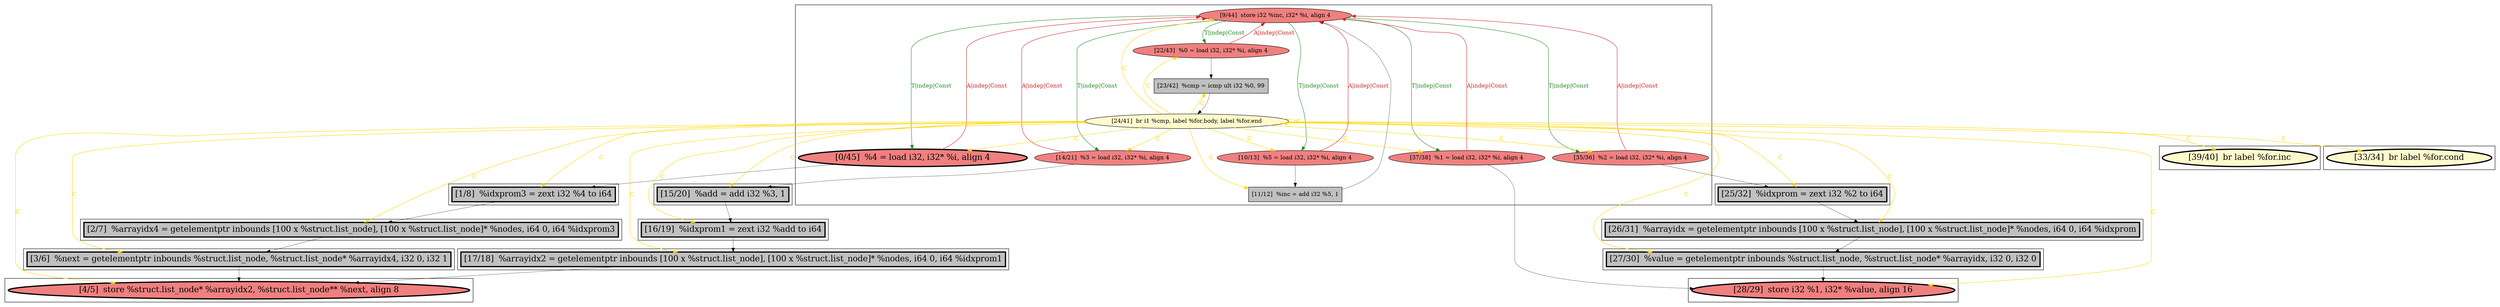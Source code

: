 
digraph G {



node941->node939 [style=solid,color=forestgreen,label="T|indep|Const",penwidth=1.0,fontcolor=forestgreen ]
node939->node941 [style=solid,color=firebrick3,label="A|indep|Const",penwidth=1.0,fontcolor=firebrick3 ]
node940->node941 [style=solid,color=firebrick3,label="A|indep|Const",penwidth=1.0,fontcolor=firebrick3 ]
node941->node937 [style=solid,color=forestgreen,label="T|indep|Const",penwidth=1.0,fontcolor=forestgreen ]
node932->node930 [style=solid,color=black,label="",penwidth=0.5,fontcolor=black ]
node942->node951 [style=solid,color=gold,label="C",penwidth=1.0,fontcolor=gold ]
node942->node944 [style=solid,color=gold,label="C",penwidth=1.0,fontcolor=gold ]
node936->node941 [style=solid,color=black,label="",penwidth=0.5,fontcolor=black ]
node931->node929 [style=solid,color=black,label="",penwidth=0.5,fontcolor=black ]
node949->node931 [style=solid,color=black,label="",penwidth=0.5,fontcolor=black ]
node942->node932 [style=solid,color=gold,label="C",penwidth=1.0,fontcolor=gold ]
node943->node941 [style=solid,color=firebrick3,label="A|indep|Const",penwidth=1.0,fontcolor=firebrick3 ]
node945->node944 [style=solid,color=black,label="",penwidth=0.5,fontcolor=black ]
node942->node930 [style=solid,color=gold,label="C",penwidth=1.0,fontcolor=gold ]
node938->node936 [style=solid,color=black,label="",penwidth=0.5,fontcolor=black ]
node942->node947 [style=solid,color=gold,label="C",penwidth=1.0,fontcolor=gold ]
node942->node942 [style=solid,color=gold,label="C",penwidth=1.0,fontcolor=gold ]
node941->node940 [style=solid,color=forestgreen,label="T|indep|Const",penwidth=1.0,fontcolor=forestgreen ]
node942->node950 [style=solid,color=gold,label="C",penwidth=1.0,fontcolor=gold ]
node942->node945 [style=solid,color=gold,label="C",penwidth=1.0,fontcolor=gold ]
node942->node937 [style=solid,color=gold,label="C",penwidth=1.0,fontcolor=gold ]
node951->node935 [style=solid,color=black,label="",penwidth=0.5,fontcolor=black ]
node944->node942 [style=solid,color=black,label="",penwidth=0.5,fontcolor=black ]
node942->node943 [style=solid,color=gold,label="C",penwidth=1.0,fontcolor=gold ]
node941->node938 [style=solid,color=forestgreen,label="T|indep|Const",penwidth=1.0,fontcolor=forestgreen ]
node938->node941 [style=solid,color=firebrick3,label="A|indep|Const",penwidth=1.0,fontcolor=firebrick3 ]
node942->node929 [style=solid,color=gold,label="C",penwidth=1.0,fontcolor=gold ]
node947->node949 [style=solid,color=black,label="",penwidth=0.5,fontcolor=black ]
node942->node934 [style=solid,color=gold,label="C",penwidth=1.0,fontcolor=gold ]
node939->node933 [style=solid,color=black,label="",penwidth=0.5,fontcolor=black ]
node948->node951 [style=solid,color=black,label="",penwidth=0.5,fontcolor=black ]
node933->node932 [style=solid,color=black,label="",penwidth=0.5,fontcolor=black ]
node941->node945 [style=solid,color=forestgreen,label="T|indep|Const",penwidth=1.0,fontcolor=forestgreen ]
node942->node940 [style=solid,color=gold,label="C",penwidth=1.0,fontcolor=gold ]
node942->node949 [style=solid,color=gold,label="C",penwidth=1.0,fontcolor=gold ]
node942->node938 [style=solid,color=gold,label="C",penwidth=1.0,fontcolor=gold ]
node942->node941 [style=solid,color=gold,label="C",penwidth=1.0,fontcolor=gold ]
node942->node946 [style=solid,color=gold,label="C",penwidth=1.0,fontcolor=gold ]
node937->node941 [style=solid,color=firebrick3,label="A|indep|Const",penwidth=1.0,fontcolor=firebrick3 ]
node942->node933 [style=solid,color=gold,label="C",penwidth=1.0,fontcolor=gold ]
node942->node948 [style=solid,color=gold,label="C",penwidth=1.0,fontcolor=gold ]
node942->node931 [style=solid,color=gold,label="C",penwidth=1.0,fontcolor=gold ]
node930->node929 [style=solid,color=black,label="",penwidth=0.5,fontcolor=black ]
node943->node934 [style=solid,color=black,label="",penwidth=0.5,fontcolor=black ]
node940->node947 [style=solid,color=black,label="",penwidth=0.5,fontcolor=black ]
node945->node941 [style=solid,color=firebrick3,label="A|indep|Const",penwidth=1.0,fontcolor=firebrick3 ]
node937->node948 [style=solid,color=black,label="",penwidth=0.5,fontcolor=black ]
node942->node936 [style=solid,color=gold,label="C",penwidth=1.0,fontcolor=gold ]
node935->node934 [style=solid,color=black,label="",penwidth=0.5,fontcolor=black ]
node942->node935 [style=solid,color=gold,label="C",penwidth=1.0,fontcolor=gold ]
node941->node943 [style=solid,color=forestgreen,label="T|indep|Const",penwidth=1.0,fontcolor=forestgreen ]
node942->node939 [style=solid,color=gold,label="C",penwidth=1.0,fontcolor=gold ]


subgraph cluster13 {


node951 [penwidth=3.0,fontsize=20,fillcolor=grey,label="[26/31]  %arrayidx = getelementptr inbounds [100 x %struct.list_node], [100 x %struct.list_node]* %nodes, i64 0, i64 %idxprom",shape=rectangle,style=filled ]



}

subgraph cluster11 {


node949 [penwidth=3.0,fontsize=20,fillcolor=grey,label="[2/7]  %arrayidx4 = getelementptr inbounds [100 x %struct.list_node], [100 x %struct.list_node]* %nodes, i64 0, i64 %idxprom3",shape=rectangle,style=filled ]



}

subgraph cluster10 {


node948 [penwidth=3.0,fontsize=20,fillcolor=grey,label="[25/32]  %idxprom = zext i32 %2 to i64",shape=rectangle,style=filled ]



}

subgraph cluster9 {


node947 [penwidth=3.0,fontsize=20,fillcolor=grey,label="[1/8]  %idxprom3 = zext i32 %4 to i64",shape=rectangle,style=filled ]



}

subgraph cluster8 {


node946 [penwidth=3.0,fontsize=20,fillcolor=lemonchiffon,label="[33/34]  br label %for.cond",shape=ellipse,style=filled ]



}

subgraph cluster7 {


node944 [fillcolor=grey,label="[23/42]  %cmp = icmp ult i32 %0, 99",shape=rectangle,style=filled ]
node943 [fillcolor=lightcoral,label="[37/38]  %1 = load i32, i32* %i, align 4",shape=ellipse,style=filled ]
node937 [fillcolor=lightcoral,label="[35/36]  %2 = load i32, i32* %i, align 4",shape=ellipse,style=filled ]
node945 [fillcolor=lightcoral,label="[22/43]  %0 = load i32, i32* %i, align 4",shape=ellipse,style=filled ]
node936 [fillcolor=grey,label="[11/12]  %inc = add i32 %5, 1",shape=rectangle,style=filled ]
node938 [fillcolor=lightcoral,label="[10/13]  %5 = load i32, i32* %i, align 4",shape=ellipse,style=filled ]
node939 [fillcolor=lightcoral,label="[14/21]  %3 = load i32, i32* %i, align 4",shape=ellipse,style=filled ]
node940 [penwidth=3.0,fontsize=20,fillcolor=lightcoral,label="[0/45]  %4 = load i32, i32* %i, align 4",shape=ellipse,style=filled ]
node942 [fillcolor=lemonchiffon,label="[24/41]  br i1 %cmp, label %for.body, label %for.end",shape=ellipse,style=filled ]
node941 [fillcolor=lightcoral,label="[9/44]  store i32 %inc, i32* %i, align 4",shape=ellipse,style=filled ]



}

subgraph cluster6 {


node935 [penwidth=3.0,fontsize=20,fillcolor=grey,label="[27/30]  %value = getelementptr inbounds %struct.list_node, %struct.list_node* %arrayidx, i32 0, i32 0",shape=rectangle,style=filled ]



}

subgraph cluster0 {


node929 [penwidth=3.0,fontsize=20,fillcolor=lightcoral,label="[4/5]  store %struct.list_node* %arrayidx2, %struct.list_node** %next, align 8",shape=ellipse,style=filled ]



}

subgraph cluster12 {


node950 [penwidth=3.0,fontsize=20,fillcolor=lemonchiffon,label="[39/40]  br label %for.inc",shape=ellipse,style=filled ]



}

subgraph cluster5 {


node934 [penwidth=3.0,fontsize=20,fillcolor=lightcoral,label="[28/29]  store i32 %1, i32* %value, align 16",shape=ellipse,style=filled ]



}

subgraph cluster1 {


node930 [penwidth=3.0,fontsize=20,fillcolor=grey,label="[17/18]  %arrayidx2 = getelementptr inbounds [100 x %struct.list_node], [100 x %struct.list_node]* %nodes, i64 0, i64 %idxprom1",shape=rectangle,style=filled ]



}

subgraph cluster2 {


node931 [penwidth=3.0,fontsize=20,fillcolor=grey,label="[3/6]  %next = getelementptr inbounds %struct.list_node, %struct.list_node* %arrayidx4, i32 0, i32 1",shape=rectangle,style=filled ]



}

subgraph cluster3 {


node932 [penwidth=3.0,fontsize=20,fillcolor=grey,label="[16/19]  %idxprom1 = zext i32 %add to i64",shape=rectangle,style=filled ]



}

subgraph cluster4 {


node933 [penwidth=3.0,fontsize=20,fillcolor=grey,label="[15/20]  %add = add i32 %3, 1",shape=rectangle,style=filled ]



}

}
